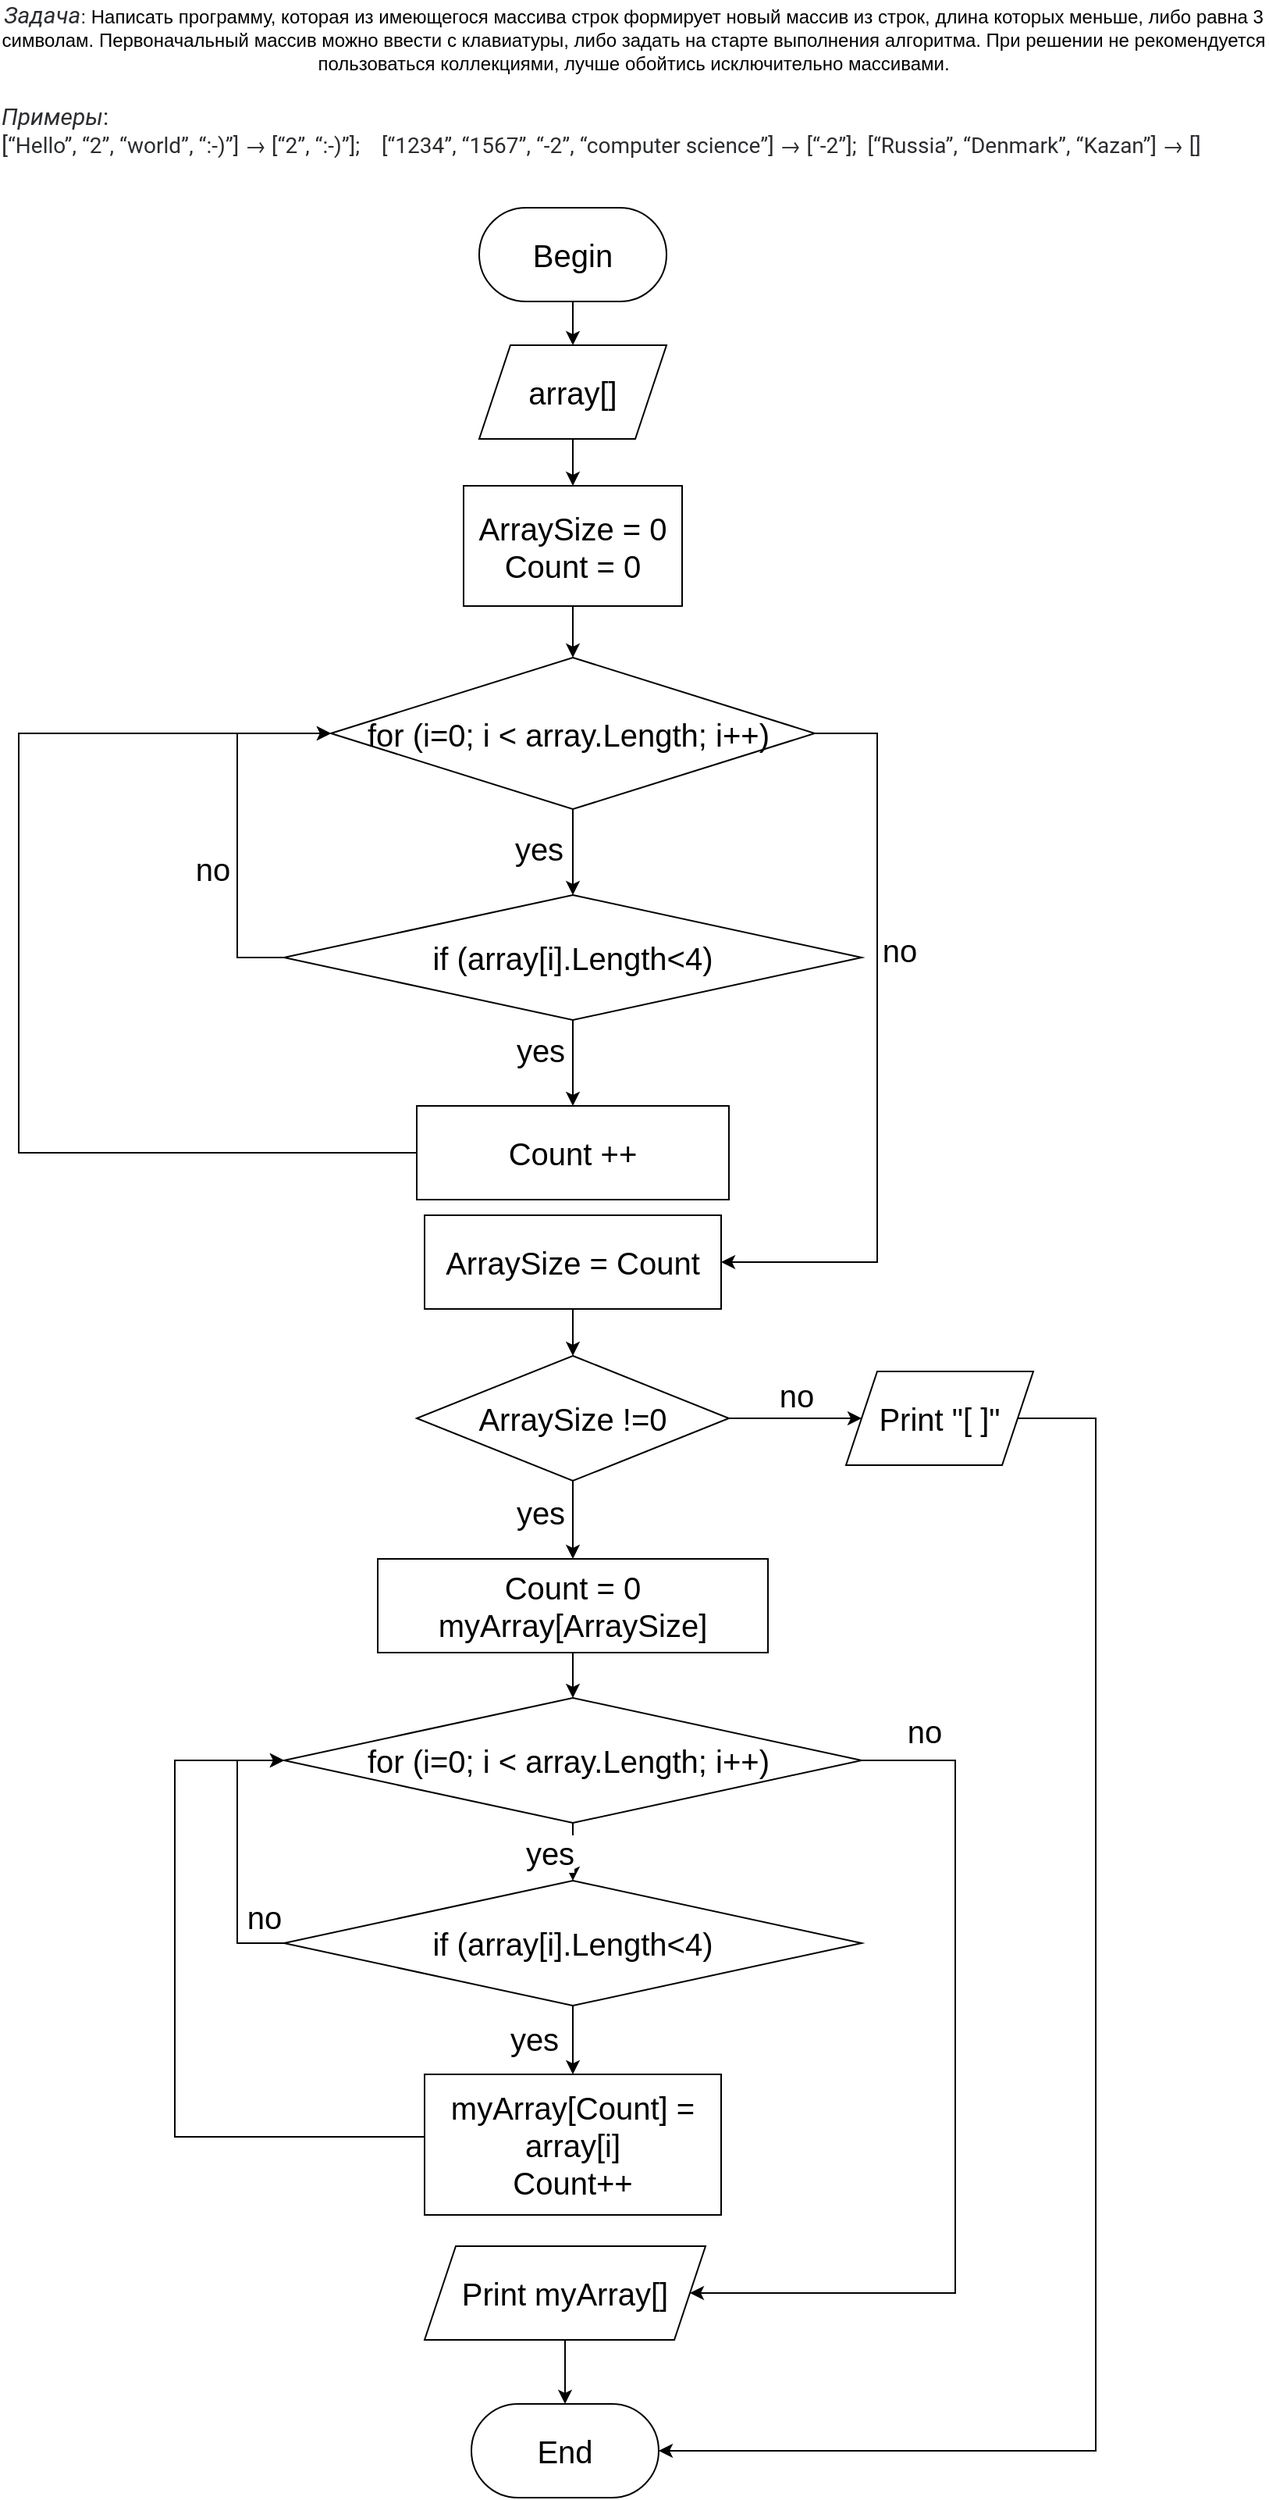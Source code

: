 <mxfile version="22.0.2" type="device">
  <diagram id="J36mB31yPqEakBowdX1R" name="Задача">
    <mxGraphModel dx="1098" dy="828" grid="1" gridSize="10" guides="1" tooltips="1" connect="1" arrows="1" fold="1" page="1" pageScale="1" pageWidth="827" pageHeight="1169" math="0" shadow="0">
      <root>
        <mxCell id="0" />
        <mxCell id="1" parent="0" />
        <mxCell id="ep2CE-PpERo2OGTGCH82-1" value="" style="edgeStyle=orthogonalEdgeStyle;rounded=0;orthogonalLoop=1;jettySize=auto;html=1;entryX=0.5;entryY=0;entryDx=0;entryDy=0;fontSize=20;" parent="1" source="ep2CE-PpERo2OGTGCH82-2" target="ep2CE-PpERo2OGTGCH82-4" edge="1">
          <mxGeometry relative="1" as="geometry" />
        </mxCell>
        <mxCell id="ep2CE-PpERo2OGTGCH82-2" value="Begin" style="rounded=1;whiteSpace=wrap;html=1;arcSize=50;fontSize=20;" parent="1" vertex="1">
          <mxGeometry x="315" y="145" width="120" height="60" as="geometry" />
        </mxCell>
        <mxCell id="ep2CE-PpERo2OGTGCH82-3" value="" style="edgeStyle=orthogonalEdgeStyle;rounded=0;orthogonalLoop=1;jettySize=auto;html=1;fontSize=20;" parent="1" source="ep2CE-PpERo2OGTGCH82-4" target="ep2CE-PpERo2OGTGCH82-6" edge="1">
          <mxGeometry relative="1" as="geometry" />
        </mxCell>
        <mxCell id="ep2CE-PpERo2OGTGCH82-4" value="array[]" style="shape=parallelogram;perimeter=parallelogramPerimeter;whiteSpace=wrap;html=1;fixedSize=1;fontSize=20;" parent="1" vertex="1">
          <mxGeometry x="315" y="233" width="120" height="60" as="geometry" />
        </mxCell>
        <mxCell id="ep2CE-PpERo2OGTGCH82-5" value="" style="edgeStyle=orthogonalEdgeStyle;rounded=0;orthogonalLoop=1;jettySize=auto;html=1;fontSize=20;" parent="1" source="ep2CE-PpERo2OGTGCH82-6" target="ep2CE-PpERo2OGTGCH82-9" edge="1">
          <mxGeometry relative="1" as="geometry" />
        </mxCell>
        <mxCell id="ep2CE-PpERo2OGTGCH82-6" value="ArraySize = 0&lt;br style=&quot;font-size: 20px;&quot;&gt;Count = 0&lt;br style=&quot;font-size: 20px;&quot;&gt;" style="rounded=0;whiteSpace=wrap;html=1;fontSize=20;" parent="1" vertex="1">
          <mxGeometry x="305" y="323" width="140" height="77" as="geometry" />
        </mxCell>
        <mxCell id="8sI8_AqOkl2x6x-PPcpn-4" value="" style="edgeStyle=orthogonalEdgeStyle;rounded=0;orthogonalLoop=1;jettySize=auto;html=1;fontSize=20;" parent="1" source="ep2CE-PpERo2OGTGCH82-9" target="8sI8_AqOkl2x6x-PPcpn-2" edge="1">
          <mxGeometry relative="1" as="geometry" />
        </mxCell>
        <mxCell id="8sI8_AqOkl2x6x-PPcpn-7" value="yes" style="edgeLabel;html=1;align=center;verticalAlign=middle;resizable=0;points=[];fontSize=20;" parent="8sI8_AqOkl2x6x-PPcpn-4" vertex="1" connectable="0">
          <mxGeometry x="-0.091" relative="1" as="geometry">
            <mxPoint x="-22" as="offset" />
          </mxGeometry>
        </mxCell>
        <mxCell id="8sI8_AqOkl2x6x-PPcpn-35" style="edgeStyle=orthogonalEdgeStyle;rounded=0;orthogonalLoop=1;jettySize=auto;html=1;entryX=1;entryY=0.5;entryDx=0;entryDy=0;fontSize=20;" parent="1" source="ep2CE-PpERo2OGTGCH82-9" target="ep2CE-PpERo2OGTGCH82-19" edge="1">
          <mxGeometry relative="1" as="geometry">
            <Array as="points">
              <mxPoint x="570" y="482" />
              <mxPoint x="570" y="820" />
            </Array>
          </mxGeometry>
        </mxCell>
        <mxCell id="8sI8_AqOkl2x6x-PPcpn-36" value="&lt;font style=&quot;font-size: 20px;&quot;&gt;no&lt;/font&gt;" style="edgeLabel;html=1;align=center;verticalAlign=middle;resizable=0;points=[];fontSize=20;" parent="8sI8_AqOkl2x6x-PPcpn-35" vertex="1" connectable="0">
          <mxGeometry x="-0.253" y="-2" relative="1" as="geometry">
            <mxPoint x="16" as="offset" />
          </mxGeometry>
        </mxCell>
        <mxCell id="ep2CE-PpERo2OGTGCH82-9" value="&lt;font style=&quot;font-size: 20px;&quot;&gt;for (i=0; i &amp;lt; array.Length; i++)&amp;nbsp;&lt;/font&gt;" style="rhombus;whiteSpace=wrap;html=1;fontSize=20;" parent="1" vertex="1">
          <mxGeometry x="220" y="433" width="310" height="97" as="geometry" />
        </mxCell>
        <mxCell id="8sI8_AqOkl2x6x-PPcpn-5" style="edgeStyle=orthogonalEdgeStyle;rounded=0;orthogonalLoop=1;jettySize=auto;html=1;entryX=0;entryY=0.5;entryDx=0;entryDy=0;fontSize=20;" parent="1" source="ep2CE-PpERo2OGTGCH82-14" target="ep2CE-PpERo2OGTGCH82-9" edge="1">
          <mxGeometry relative="1" as="geometry">
            <Array as="points">
              <mxPoint x="20" y="750" />
              <mxPoint x="20" y="482" />
            </Array>
          </mxGeometry>
        </mxCell>
        <mxCell id="ep2CE-PpERo2OGTGCH82-14" value="Count ++" style="rounded=0;whiteSpace=wrap;html=1;fontSize=20;" parent="1" vertex="1">
          <mxGeometry x="275" y="720" width="200" height="60" as="geometry" />
        </mxCell>
        <mxCell id="8sI8_AqOkl2x6x-PPcpn-12" value="" style="edgeStyle=orthogonalEdgeStyle;rounded=0;orthogonalLoop=1;jettySize=auto;html=1;fontSize=20;" parent="1" source="ep2CE-PpERo2OGTGCH82-19" target="8sI8_AqOkl2x6x-PPcpn-11" edge="1">
          <mxGeometry relative="1" as="geometry" />
        </mxCell>
        <mxCell id="ep2CE-PpERo2OGTGCH82-19" value="ArraySize = Count" style="rounded=0;whiteSpace=wrap;html=1;fontSize=20;" parent="1" vertex="1">
          <mxGeometry x="280" y="790" width="190" height="60" as="geometry" />
        </mxCell>
        <mxCell id="ep2CE-PpERo2OGTGCH82-22" value="" style="edgeStyle=orthogonalEdgeStyle;rounded=0;orthogonalLoop=1;jettySize=auto;html=1;fontSize=20;" parent="1" source="ep2CE-PpERo2OGTGCH82-23" target="ep2CE-PpERo2OGTGCH82-24" edge="1">
          <mxGeometry relative="1" as="geometry">
            <Array as="points">
              <mxPoint x="710" y="920" />
            </Array>
          </mxGeometry>
        </mxCell>
        <mxCell id="ep2CE-PpERo2OGTGCH82-23" value="Print &quot;[ ]&quot;" style="shape=parallelogram;perimeter=parallelogramPerimeter;whiteSpace=wrap;html=1;fixedSize=1;fontSize=20;" parent="1" vertex="1">
          <mxGeometry x="550" y="890" width="120" height="60" as="geometry" />
        </mxCell>
        <mxCell id="ep2CE-PpERo2OGTGCH82-24" value="End" style="rounded=1;whiteSpace=wrap;html=1;arcSize=50;fontSize=20;" parent="1" vertex="1">
          <mxGeometry x="310" y="1551" width="120" height="60" as="geometry" />
        </mxCell>
        <mxCell id="_GU8zvSCyEOGG-UxckpU-1" value="&lt;em style=&quot;box-sizing: border-box; color: rgb(44, 45, 48); font-family: Onest, Roboto, &amp;quot;San Francisco&amp;quot;, &amp;quot;Helvetica Neue&amp;quot;, Helvetica, Arial; font-size: 15px; text-align: start; background-color: rgb(255, 255, 255);&quot;&gt;Задача&lt;/em&gt;: Написать программу, которая из имеющегося массива строк формирует новый массив из строк, длина которых меньше, либо равна 3 символам. Первоначальный массив можно ввести с клавиатуры, либо задать на старте выполнения алгоритма. При решении не рекомендуется пользоваться коллекциями, лучше обойтись исключительно массивами.&lt;br style=&quot;box-sizing: border-box; color: rgb(44, 45, 48); font-family: Onest, Roboto, &amp;quot;San Francisco&amp;quot;, &amp;quot;Helvetica Neue&amp;quot;, Helvetica, Arial; font-size: 15px; text-align: start; background-color: rgb(255, 255, 255);&quot;&gt;&lt;a style=&quot;box-sizing: border-box; background-color: rgb(255, 255, 255); color: rgb(37, 133, 238); cursor: pointer; overflow-wrap: break-word; font-family: Onest, Roboto, &amp;quot;San Francisco&amp;quot;, &amp;quot;Helvetica Neue&amp;quot;, Helvetica, Arial; font-size: 15px; text-align: start;&quot; target=&quot;_blank&quot; href=&quot;https://gb.ru/lessons/342339/homework&quot;&gt;&lt;/a&gt;&lt;br style=&quot;box-sizing: border-box; color: rgb(44, 45, 48); font-family: Onest, Roboto, &amp;quot;San Francisco&amp;quot;, &amp;quot;Helvetica Neue&amp;quot;, Helvetica, Arial; font-size: 15px; text-align: start; background-color: rgb(255, 255, 255);&quot;&gt;&lt;div style=&quot;text-align: left;&quot;&gt;&lt;em style=&quot;box-sizing: border-box; color: rgb(44, 45, 48); font-family: Onest, Roboto, &amp;quot;San Francisco&amp;quot;, &amp;quot;Helvetica Neue&amp;quot;, Helvetica, Arial; font-size: 15px; background-color: rgb(255, 255, 255);&quot;&gt;Примеры&lt;/em&gt;&lt;span style=&quot;color: rgb(44, 45, 48); font-family: Onest, Roboto, &amp;quot;San Francisco&amp;quot;, &amp;quot;Helvetica Neue&amp;quot;, Helvetica, Arial; font-size: 15px; text-align: start; background-color: rgb(255, 255, 255);&quot;&gt;:&lt;/span&gt;&lt;/div&gt;&lt;span style=&quot;color: rgb(44, 45, 48); font-family: Onest, Roboto, &amp;quot;San Francisco&amp;quot;, &amp;quot;Helvetica Neue&amp;quot;, Helvetica, Arial; background-color: rgb(255, 255, 255);&quot;&gt;&lt;div style=&quot;text-align: left;&quot;&gt;&lt;span style=&quot;font-size: 15px;&quot;&gt;[&lt;/span&gt;&lt;font style=&quot;font-size: 14px;&quot;&gt;“Hello”, “2”, “world”, “:-)”] → [“2”, “:-)”];&amp;nbsp; &amp;nbsp; [“1234”, “1567”, “-2”, “computer science”] → [“-2”];&amp;nbsp; [“Russia”, “Denmark”, “Kazan”] → []&lt;/font&gt;&lt;/div&gt;&lt;/span&gt;" style="text;html=1;strokeColor=none;fillColor=none;align=center;verticalAlign=middle;whiteSpace=wrap;rounded=0;" parent="1" vertex="1">
          <mxGeometry x="8" y="25" width="812" height="75" as="geometry" />
        </mxCell>
        <mxCell id="8sI8_AqOkl2x6x-PPcpn-3" value="" style="edgeStyle=orthogonalEdgeStyle;rounded=0;orthogonalLoop=1;jettySize=auto;html=1;fontSize=20;" parent="1" source="8sI8_AqOkl2x6x-PPcpn-2" target="ep2CE-PpERo2OGTGCH82-14" edge="1">
          <mxGeometry relative="1" as="geometry" />
        </mxCell>
        <mxCell id="8sI8_AqOkl2x6x-PPcpn-9" value="yes" style="edgeLabel;html=1;align=center;verticalAlign=middle;resizable=0;points=[];fontSize=20;" parent="8sI8_AqOkl2x6x-PPcpn-3" vertex="1" connectable="0">
          <mxGeometry x="-0.309" relative="1" as="geometry">
            <mxPoint x="-21" as="offset" />
          </mxGeometry>
        </mxCell>
        <mxCell id="8sI8_AqOkl2x6x-PPcpn-6" style="edgeStyle=orthogonalEdgeStyle;rounded=0;orthogonalLoop=1;jettySize=auto;html=1;entryX=0;entryY=0.5;entryDx=0;entryDy=0;fontSize=20;" parent="1" source="8sI8_AqOkl2x6x-PPcpn-2" target="ep2CE-PpERo2OGTGCH82-9" edge="1">
          <mxGeometry relative="1" as="geometry">
            <Array as="points">
              <mxPoint x="160" y="625" />
              <mxPoint x="160" y="482" />
            </Array>
          </mxGeometry>
        </mxCell>
        <mxCell id="8sI8_AqOkl2x6x-PPcpn-10" value="no" style="edgeLabel;html=1;align=center;verticalAlign=middle;resizable=0;points=[];fontSize=20;" parent="8sI8_AqOkl2x6x-PPcpn-6" vertex="1" connectable="0">
          <mxGeometry x="-0.255" y="2" relative="1" as="geometry">
            <mxPoint x="-14" as="offset" />
          </mxGeometry>
        </mxCell>
        <mxCell id="8sI8_AqOkl2x6x-PPcpn-2" value="&lt;font style=&quot;font-size: 20px;&quot;&gt;if (array[i].Length&amp;lt;4)&lt;/font&gt;" style="rhombus;whiteSpace=wrap;html=1;fontSize=20;" parent="1" vertex="1">
          <mxGeometry x="190" y="585" width="370" height="80" as="geometry" />
        </mxCell>
        <mxCell id="8sI8_AqOkl2x6x-PPcpn-14" value="" style="edgeStyle=orthogonalEdgeStyle;rounded=0;orthogonalLoop=1;jettySize=auto;html=1;fontSize=20;" parent="1" source="8sI8_AqOkl2x6x-PPcpn-11" target="ep2CE-PpERo2OGTGCH82-23" edge="1">
          <mxGeometry relative="1" as="geometry" />
        </mxCell>
        <mxCell id="8sI8_AqOkl2x6x-PPcpn-15" value="no" style="edgeLabel;html=1;align=center;verticalAlign=middle;resizable=0;points=[];fontSize=20;" parent="8sI8_AqOkl2x6x-PPcpn-14" vertex="1" connectable="0">
          <mxGeometry x="0.012" y="2" relative="1" as="geometry">
            <mxPoint y="-13" as="offset" />
          </mxGeometry>
        </mxCell>
        <mxCell id="8sI8_AqOkl2x6x-PPcpn-17" value="" style="edgeStyle=orthogonalEdgeStyle;rounded=0;orthogonalLoop=1;jettySize=auto;html=1;fontSize=20;" parent="1" source="8sI8_AqOkl2x6x-PPcpn-11" edge="1">
          <mxGeometry relative="1" as="geometry">
            <mxPoint x="375" y="1010" as="targetPoint" />
          </mxGeometry>
        </mxCell>
        <mxCell id="8sI8_AqOkl2x6x-PPcpn-18" value="yes" style="edgeLabel;html=1;align=center;verticalAlign=middle;resizable=0;points=[];fontSize=20;" parent="8sI8_AqOkl2x6x-PPcpn-17" vertex="1" connectable="0">
          <mxGeometry x="0.16" y="-1" relative="1" as="geometry">
            <mxPoint x="-21" y="-9" as="offset" />
          </mxGeometry>
        </mxCell>
        <mxCell id="8sI8_AqOkl2x6x-PPcpn-11" value="ArraySize !=0" style="rhombus;whiteSpace=wrap;html=1;fontSize=20;" parent="1" vertex="1">
          <mxGeometry x="275" y="880" width="200" height="80" as="geometry" />
        </mxCell>
        <mxCell id="8sI8_AqOkl2x6x-PPcpn-26" value="" style="edgeStyle=orthogonalEdgeStyle;rounded=0;orthogonalLoop=1;jettySize=auto;html=1;fontSize=20;" parent="1" source="8sI8_AqOkl2x6x-PPcpn-19" target="8sI8_AqOkl2x6x-PPcpn-25" edge="1">
          <mxGeometry relative="1" as="geometry" />
        </mxCell>
        <mxCell id="8sI8_AqOkl2x6x-PPcpn-27" value="yes" style="edgeLabel;html=1;align=center;verticalAlign=middle;resizable=0;points=[];fontSize=20;" parent="8sI8_AqOkl2x6x-PPcpn-26" vertex="1" connectable="0">
          <mxGeometry x="-0.325" y="4" relative="1" as="geometry">
            <mxPoint x="-29" y="6" as="offset" />
          </mxGeometry>
        </mxCell>
        <mxCell id="8sI8_AqOkl2x6x-PPcpn-29" style="edgeStyle=orthogonalEdgeStyle;rounded=0;orthogonalLoop=1;jettySize=auto;html=1;entryX=0;entryY=0.5;entryDx=0;entryDy=0;fontSize=20;" parent="1" source="8sI8_AqOkl2x6x-PPcpn-19" target="8sI8_AqOkl2x6x-PPcpn-20" edge="1">
          <mxGeometry relative="1" as="geometry">
            <Array as="points">
              <mxPoint x="160" y="1256" />
              <mxPoint x="160" y="1139" />
            </Array>
          </mxGeometry>
        </mxCell>
        <mxCell id="8sI8_AqOkl2x6x-PPcpn-30" value="no" style="edgeLabel;html=1;align=center;verticalAlign=middle;resizable=0;points=[];fontSize=20;" parent="8sI8_AqOkl2x6x-PPcpn-29" vertex="1" connectable="0">
          <mxGeometry x="-0.853" y="-1" relative="1" as="geometry">
            <mxPoint y="-16" as="offset" />
          </mxGeometry>
        </mxCell>
        <mxCell id="8sI8_AqOkl2x6x-PPcpn-19" value="&lt;font style=&quot;font-size: 20px;&quot;&gt;if (array[i].Length&amp;lt;4)&lt;/font&gt;" style="rhombus;whiteSpace=wrap;html=1;fontSize=20;" parent="1" vertex="1">
          <mxGeometry x="190" y="1216" width="370" height="80" as="geometry" />
        </mxCell>
        <mxCell id="8sI8_AqOkl2x6x-PPcpn-21" value="" style="edgeStyle=orthogonalEdgeStyle;rounded=0;orthogonalLoop=1;jettySize=auto;html=1;fontSize=20;" parent="1" source="8sI8_AqOkl2x6x-PPcpn-20" target="8sI8_AqOkl2x6x-PPcpn-19" edge="1">
          <mxGeometry relative="1" as="geometry" />
        </mxCell>
        <mxCell id="8sI8_AqOkl2x6x-PPcpn-22" value="yes" style="edgeLabel;html=1;align=center;verticalAlign=middle;resizable=0;points=[];fontSize=20;" parent="8sI8_AqOkl2x6x-PPcpn-21" vertex="1" connectable="0">
          <mxGeometry x="-0.1" y="8" relative="1" as="geometry">
            <mxPoint x="-23" y="-1" as="offset" />
          </mxGeometry>
        </mxCell>
        <mxCell id="8sI8_AqOkl2x6x-PPcpn-33" style="edgeStyle=orthogonalEdgeStyle;rounded=0;orthogonalLoop=1;jettySize=auto;html=1;entryX=1;entryY=0.5;entryDx=0;entryDy=0;fontSize=20;" parent="1" source="8sI8_AqOkl2x6x-PPcpn-20" target="8sI8_AqOkl2x6x-PPcpn-31" edge="1">
          <mxGeometry relative="1" as="geometry">
            <Array as="points">
              <mxPoint x="620" y="1139" />
              <mxPoint x="620" y="1480" />
            </Array>
          </mxGeometry>
        </mxCell>
        <mxCell id="8sI8_AqOkl2x6x-PPcpn-34" value="no" style="edgeLabel;html=1;align=center;verticalAlign=middle;resizable=0;points=[];fontSize=20;" parent="8sI8_AqOkl2x6x-PPcpn-33" vertex="1" connectable="0">
          <mxGeometry x="-0.892" y="-2" relative="1" as="geometry">
            <mxPoint x="9" y="-21" as="offset" />
          </mxGeometry>
        </mxCell>
        <mxCell id="8sI8_AqOkl2x6x-PPcpn-20" value="&lt;font style=&quot;font-size: 20px;&quot;&gt;for (i=0; i &amp;lt; array.Length; i++)&amp;nbsp;&lt;/font&gt;" style="rhombus;whiteSpace=wrap;html=1;fontSize=20;" parent="1" vertex="1">
          <mxGeometry x="190" y="1099" width="370" height="80" as="geometry" />
        </mxCell>
        <mxCell id="8sI8_AqOkl2x6x-PPcpn-24" value="" style="edgeStyle=orthogonalEdgeStyle;rounded=0;orthogonalLoop=1;jettySize=auto;html=1;fontSize=20;" parent="1" source="8sI8_AqOkl2x6x-PPcpn-23" target="8sI8_AqOkl2x6x-PPcpn-20" edge="1">
          <mxGeometry relative="1" as="geometry" />
        </mxCell>
        <mxCell id="8sI8_AqOkl2x6x-PPcpn-23" value="Count = 0&lt;br style=&quot;font-size: 20px;&quot;&gt;myArray[ArraySize]" style="rounded=0;whiteSpace=wrap;html=1;fontSize=20;" parent="1" vertex="1">
          <mxGeometry x="250" y="1010" width="250" height="60" as="geometry" />
        </mxCell>
        <mxCell id="8sI8_AqOkl2x6x-PPcpn-28" style="edgeStyle=orthogonalEdgeStyle;rounded=0;orthogonalLoop=1;jettySize=auto;html=1;entryX=0;entryY=0.5;entryDx=0;entryDy=0;fontSize=20;" parent="1" source="8sI8_AqOkl2x6x-PPcpn-25" target="8sI8_AqOkl2x6x-PPcpn-20" edge="1">
          <mxGeometry relative="1" as="geometry">
            <Array as="points">
              <mxPoint x="120" y="1380" />
              <mxPoint x="120" y="1139" />
            </Array>
          </mxGeometry>
        </mxCell>
        <mxCell id="8sI8_AqOkl2x6x-PPcpn-25" value="myArray[Count] = array[i]&lt;br style=&quot;font-size: 20px;&quot;&gt;Count++" style="rounded=0;whiteSpace=wrap;html=1;fontSize=20;" parent="1" vertex="1">
          <mxGeometry x="280" y="1340" width="190" height="90" as="geometry" />
        </mxCell>
        <mxCell id="8sI8_AqOkl2x6x-PPcpn-32" value="" style="edgeStyle=orthogonalEdgeStyle;rounded=0;orthogonalLoop=1;jettySize=auto;html=1;fontSize=20;" parent="1" source="8sI8_AqOkl2x6x-PPcpn-31" target="ep2CE-PpERo2OGTGCH82-24" edge="1">
          <mxGeometry relative="1" as="geometry" />
        </mxCell>
        <mxCell id="8sI8_AqOkl2x6x-PPcpn-31" value="Print myArray[]" style="shape=parallelogram;perimeter=parallelogramPerimeter;whiteSpace=wrap;html=1;fixedSize=1;fontSize=20;" parent="1" vertex="1">
          <mxGeometry x="280" y="1450" width="180" height="60" as="geometry" />
        </mxCell>
      </root>
    </mxGraphModel>
  </diagram>
</mxfile>
